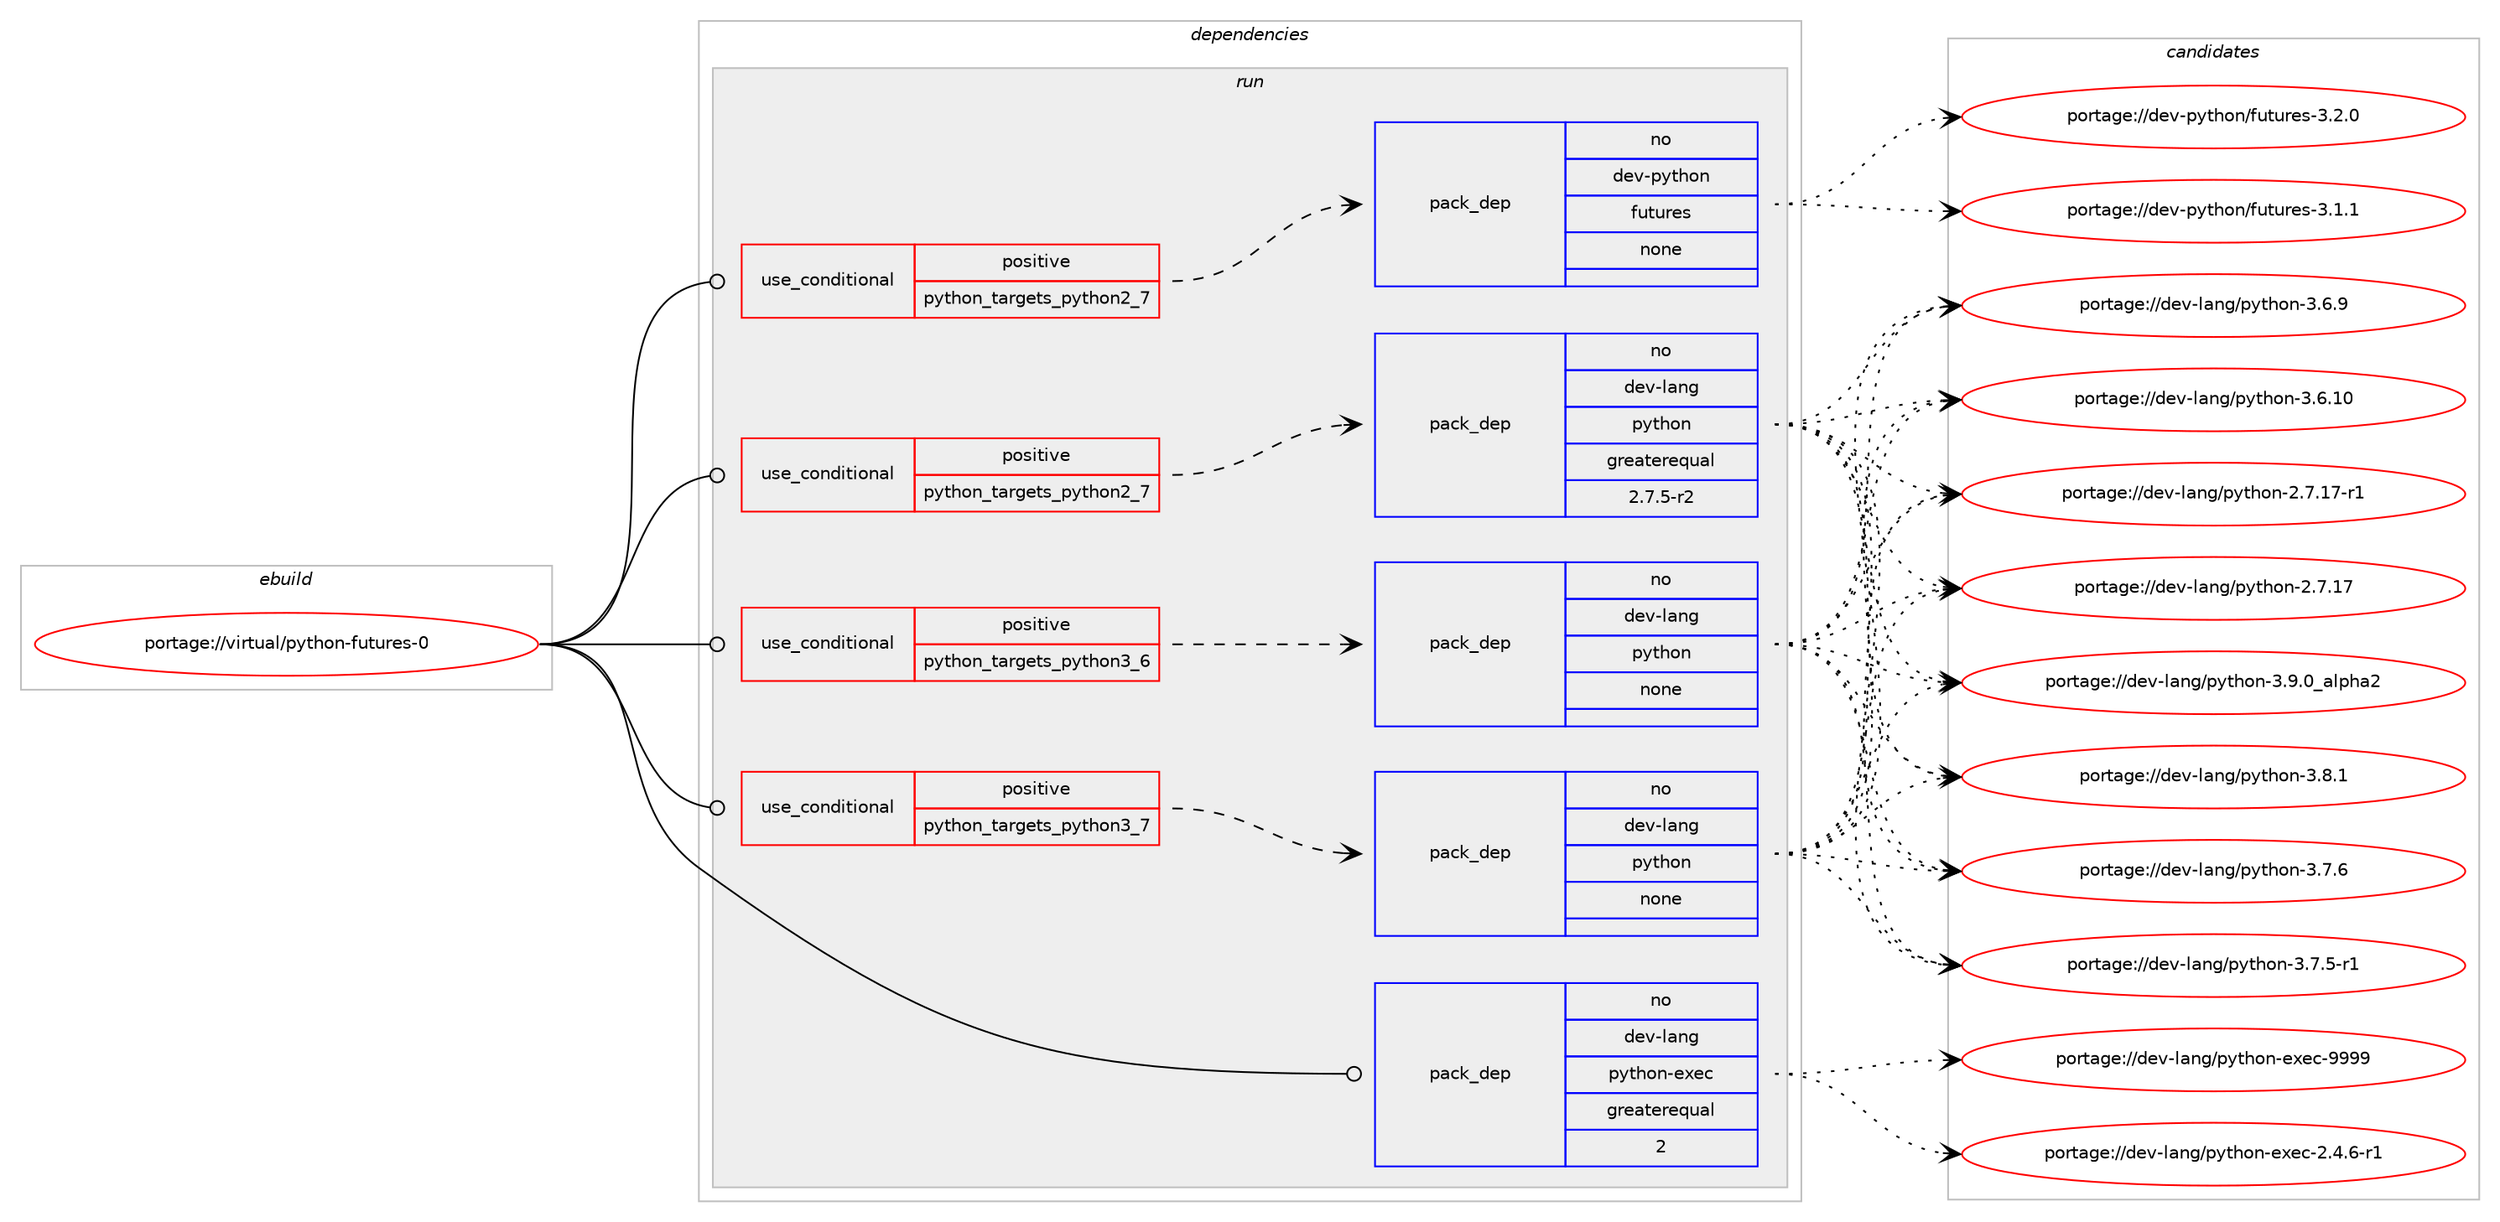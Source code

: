 digraph prolog {

# *************
# Graph options
# *************

newrank=true;
concentrate=true;
compound=true;
graph [rankdir=LR,fontname=Helvetica,fontsize=10,ranksep=1.5];#, ranksep=2.5, nodesep=0.2];
edge  [arrowhead=vee];
node  [fontname=Helvetica,fontsize=10];

# **********
# The ebuild
# **********

subgraph cluster_leftcol {
color=gray;
rank=same;
label=<<i>ebuild</i>>;
id [label="portage://virtual/python-futures-0", color=red, width=4, href="../virtual/python-futures-0.svg"];
}

# ****************
# The dependencies
# ****************

subgraph cluster_midcol {
color=gray;
label=<<i>dependencies</i>>;
subgraph cluster_compile {
fillcolor="#eeeeee";
style=filled;
label=<<i>compile</i>>;
}
subgraph cluster_compileandrun {
fillcolor="#eeeeee";
style=filled;
label=<<i>compile and run</i>>;
}
subgraph cluster_run {
fillcolor="#eeeeee";
style=filled;
label=<<i>run</i>>;
subgraph cond4484 {
dependency26268 [label=<<TABLE BORDER="0" CELLBORDER="1" CELLSPACING="0" CELLPADDING="4"><TR><TD ROWSPAN="3" CELLPADDING="10">use_conditional</TD></TR><TR><TD>positive</TD></TR><TR><TD>python_targets_python2_7</TD></TR></TABLE>>, shape=none, color=red];
subgraph pack21266 {
dependency26269 [label=<<TABLE BORDER="0" CELLBORDER="1" CELLSPACING="0" CELLPADDING="4" WIDTH="220"><TR><TD ROWSPAN="6" CELLPADDING="30">pack_dep</TD></TR><TR><TD WIDTH="110">no</TD></TR><TR><TD>dev-lang</TD></TR><TR><TD>python</TD></TR><TR><TD>greaterequal</TD></TR><TR><TD>2.7.5-r2</TD></TR></TABLE>>, shape=none, color=blue];
}
dependency26268:e -> dependency26269:w [weight=20,style="dashed",arrowhead="vee"];
}
id:e -> dependency26268:w [weight=20,style="solid",arrowhead="odot"];
subgraph cond4485 {
dependency26270 [label=<<TABLE BORDER="0" CELLBORDER="1" CELLSPACING="0" CELLPADDING="4"><TR><TD ROWSPAN="3" CELLPADDING="10">use_conditional</TD></TR><TR><TD>positive</TD></TR><TR><TD>python_targets_python2_7</TD></TR></TABLE>>, shape=none, color=red];
subgraph pack21267 {
dependency26271 [label=<<TABLE BORDER="0" CELLBORDER="1" CELLSPACING="0" CELLPADDING="4" WIDTH="220"><TR><TD ROWSPAN="6" CELLPADDING="30">pack_dep</TD></TR><TR><TD WIDTH="110">no</TD></TR><TR><TD>dev-python</TD></TR><TR><TD>futures</TD></TR><TR><TD>none</TD></TR><TR><TD></TD></TR></TABLE>>, shape=none, color=blue];
}
dependency26270:e -> dependency26271:w [weight=20,style="dashed",arrowhead="vee"];
}
id:e -> dependency26270:w [weight=20,style="solid",arrowhead="odot"];
subgraph cond4486 {
dependency26272 [label=<<TABLE BORDER="0" CELLBORDER="1" CELLSPACING="0" CELLPADDING="4"><TR><TD ROWSPAN="3" CELLPADDING="10">use_conditional</TD></TR><TR><TD>positive</TD></TR><TR><TD>python_targets_python3_6</TD></TR></TABLE>>, shape=none, color=red];
subgraph pack21268 {
dependency26273 [label=<<TABLE BORDER="0" CELLBORDER="1" CELLSPACING="0" CELLPADDING="4" WIDTH="220"><TR><TD ROWSPAN="6" CELLPADDING="30">pack_dep</TD></TR><TR><TD WIDTH="110">no</TD></TR><TR><TD>dev-lang</TD></TR><TR><TD>python</TD></TR><TR><TD>none</TD></TR><TR><TD></TD></TR></TABLE>>, shape=none, color=blue];
}
dependency26272:e -> dependency26273:w [weight=20,style="dashed",arrowhead="vee"];
}
id:e -> dependency26272:w [weight=20,style="solid",arrowhead="odot"];
subgraph cond4487 {
dependency26274 [label=<<TABLE BORDER="0" CELLBORDER="1" CELLSPACING="0" CELLPADDING="4"><TR><TD ROWSPAN="3" CELLPADDING="10">use_conditional</TD></TR><TR><TD>positive</TD></TR><TR><TD>python_targets_python3_7</TD></TR></TABLE>>, shape=none, color=red];
subgraph pack21269 {
dependency26275 [label=<<TABLE BORDER="0" CELLBORDER="1" CELLSPACING="0" CELLPADDING="4" WIDTH="220"><TR><TD ROWSPAN="6" CELLPADDING="30">pack_dep</TD></TR><TR><TD WIDTH="110">no</TD></TR><TR><TD>dev-lang</TD></TR><TR><TD>python</TD></TR><TR><TD>none</TD></TR><TR><TD></TD></TR></TABLE>>, shape=none, color=blue];
}
dependency26274:e -> dependency26275:w [weight=20,style="dashed",arrowhead="vee"];
}
id:e -> dependency26274:w [weight=20,style="solid",arrowhead="odot"];
subgraph pack21270 {
dependency26276 [label=<<TABLE BORDER="0" CELLBORDER="1" CELLSPACING="0" CELLPADDING="4" WIDTH="220"><TR><TD ROWSPAN="6" CELLPADDING="30">pack_dep</TD></TR><TR><TD WIDTH="110">no</TD></TR><TR><TD>dev-lang</TD></TR><TR><TD>python-exec</TD></TR><TR><TD>greaterequal</TD></TR><TR><TD>2</TD></TR></TABLE>>, shape=none, color=blue];
}
id:e -> dependency26276:w [weight=20,style="solid",arrowhead="odot"];
}
}

# **************
# The candidates
# **************

subgraph cluster_choices {
rank=same;
color=gray;
label=<<i>candidates</i>>;

subgraph choice21266 {
color=black;
nodesep=1;
choice10010111845108971101034711212111610411111045514657464895971081121049750 [label="portage://dev-lang/python-3.9.0_alpha2", color=red, width=4,href="../dev-lang/python-3.9.0_alpha2.svg"];
choice100101118451089711010347112121116104111110455146564649 [label="portage://dev-lang/python-3.8.1", color=red, width=4,href="../dev-lang/python-3.8.1.svg"];
choice100101118451089711010347112121116104111110455146554654 [label="portage://dev-lang/python-3.7.6", color=red, width=4,href="../dev-lang/python-3.7.6.svg"];
choice1001011184510897110103471121211161041111104551465546534511449 [label="portage://dev-lang/python-3.7.5-r1", color=red, width=4,href="../dev-lang/python-3.7.5-r1.svg"];
choice100101118451089711010347112121116104111110455146544657 [label="portage://dev-lang/python-3.6.9", color=red, width=4,href="../dev-lang/python-3.6.9.svg"];
choice10010111845108971101034711212111610411111045514654464948 [label="portage://dev-lang/python-3.6.10", color=red, width=4,href="../dev-lang/python-3.6.10.svg"];
choice100101118451089711010347112121116104111110455046554649554511449 [label="portage://dev-lang/python-2.7.17-r1", color=red, width=4,href="../dev-lang/python-2.7.17-r1.svg"];
choice10010111845108971101034711212111610411111045504655464955 [label="portage://dev-lang/python-2.7.17", color=red, width=4,href="../dev-lang/python-2.7.17.svg"];
dependency26269:e -> choice10010111845108971101034711212111610411111045514657464895971081121049750:w [style=dotted,weight="100"];
dependency26269:e -> choice100101118451089711010347112121116104111110455146564649:w [style=dotted,weight="100"];
dependency26269:e -> choice100101118451089711010347112121116104111110455146554654:w [style=dotted,weight="100"];
dependency26269:e -> choice1001011184510897110103471121211161041111104551465546534511449:w [style=dotted,weight="100"];
dependency26269:e -> choice100101118451089711010347112121116104111110455146544657:w [style=dotted,weight="100"];
dependency26269:e -> choice10010111845108971101034711212111610411111045514654464948:w [style=dotted,weight="100"];
dependency26269:e -> choice100101118451089711010347112121116104111110455046554649554511449:w [style=dotted,weight="100"];
dependency26269:e -> choice10010111845108971101034711212111610411111045504655464955:w [style=dotted,weight="100"];
}
subgraph choice21267 {
color=black;
nodesep=1;
choice1001011184511212111610411111047102117116117114101115455146504648 [label="portage://dev-python/futures-3.2.0", color=red, width=4,href="../dev-python/futures-3.2.0.svg"];
choice1001011184511212111610411111047102117116117114101115455146494649 [label="portage://dev-python/futures-3.1.1", color=red, width=4,href="../dev-python/futures-3.1.1.svg"];
dependency26271:e -> choice1001011184511212111610411111047102117116117114101115455146504648:w [style=dotted,weight="100"];
dependency26271:e -> choice1001011184511212111610411111047102117116117114101115455146494649:w [style=dotted,weight="100"];
}
subgraph choice21268 {
color=black;
nodesep=1;
choice10010111845108971101034711212111610411111045514657464895971081121049750 [label="portage://dev-lang/python-3.9.0_alpha2", color=red, width=4,href="../dev-lang/python-3.9.0_alpha2.svg"];
choice100101118451089711010347112121116104111110455146564649 [label="portage://dev-lang/python-3.8.1", color=red, width=4,href="../dev-lang/python-3.8.1.svg"];
choice100101118451089711010347112121116104111110455146554654 [label="portage://dev-lang/python-3.7.6", color=red, width=4,href="../dev-lang/python-3.7.6.svg"];
choice1001011184510897110103471121211161041111104551465546534511449 [label="portage://dev-lang/python-3.7.5-r1", color=red, width=4,href="../dev-lang/python-3.7.5-r1.svg"];
choice100101118451089711010347112121116104111110455146544657 [label="portage://dev-lang/python-3.6.9", color=red, width=4,href="../dev-lang/python-3.6.9.svg"];
choice10010111845108971101034711212111610411111045514654464948 [label="portage://dev-lang/python-3.6.10", color=red, width=4,href="../dev-lang/python-3.6.10.svg"];
choice100101118451089711010347112121116104111110455046554649554511449 [label="portage://dev-lang/python-2.7.17-r1", color=red, width=4,href="../dev-lang/python-2.7.17-r1.svg"];
choice10010111845108971101034711212111610411111045504655464955 [label="portage://dev-lang/python-2.7.17", color=red, width=4,href="../dev-lang/python-2.7.17.svg"];
dependency26273:e -> choice10010111845108971101034711212111610411111045514657464895971081121049750:w [style=dotted,weight="100"];
dependency26273:e -> choice100101118451089711010347112121116104111110455146564649:w [style=dotted,weight="100"];
dependency26273:e -> choice100101118451089711010347112121116104111110455146554654:w [style=dotted,weight="100"];
dependency26273:e -> choice1001011184510897110103471121211161041111104551465546534511449:w [style=dotted,weight="100"];
dependency26273:e -> choice100101118451089711010347112121116104111110455146544657:w [style=dotted,weight="100"];
dependency26273:e -> choice10010111845108971101034711212111610411111045514654464948:w [style=dotted,weight="100"];
dependency26273:e -> choice100101118451089711010347112121116104111110455046554649554511449:w [style=dotted,weight="100"];
dependency26273:e -> choice10010111845108971101034711212111610411111045504655464955:w [style=dotted,weight="100"];
}
subgraph choice21269 {
color=black;
nodesep=1;
choice10010111845108971101034711212111610411111045514657464895971081121049750 [label="portage://dev-lang/python-3.9.0_alpha2", color=red, width=4,href="../dev-lang/python-3.9.0_alpha2.svg"];
choice100101118451089711010347112121116104111110455146564649 [label="portage://dev-lang/python-3.8.1", color=red, width=4,href="../dev-lang/python-3.8.1.svg"];
choice100101118451089711010347112121116104111110455146554654 [label="portage://dev-lang/python-3.7.6", color=red, width=4,href="../dev-lang/python-3.7.6.svg"];
choice1001011184510897110103471121211161041111104551465546534511449 [label="portage://dev-lang/python-3.7.5-r1", color=red, width=4,href="../dev-lang/python-3.7.5-r1.svg"];
choice100101118451089711010347112121116104111110455146544657 [label="portage://dev-lang/python-3.6.9", color=red, width=4,href="../dev-lang/python-3.6.9.svg"];
choice10010111845108971101034711212111610411111045514654464948 [label="portage://dev-lang/python-3.6.10", color=red, width=4,href="../dev-lang/python-3.6.10.svg"];
choice100101118451089711010347112121116104111110455046554649554511449 [label="portage://dev-lang/python-2.7.17-r1", color=red, width=4,href="../dev-lang/python-2.7.17-r1.svg"];
choice10010111845108971101034711212111610411111045504655464955 [label="portage://dev-lang/python-2.7.17", color=red, width=4,href="../dev-lang/python-2.7.17.svg"];
dependency26275:e -> choice10010111845108971101034711212111610411111045514657464895971081121049750:w [style=dotted,weight="100"];
dependency26275:e -> choice100101118451089711010347112121116104111110455146564649:w [style=dotted,weight="100"];
dependency26275:e -> choice100101118451089711010347112121116104111110455146554654:w [style=dotted,weight="100"];
dependency26275:e -> choice1001011184510897110103471121211161041111104551465546534511449:w [style=dotted,weight="100"];
dependency26275:e -> choice100101118451089711010347112121116104111110455146544657:w [style=dotted,weight="100"];
dependency26275:e -> choice10010111845108971101034711212111610411111045514654464948:w [style=dotted,weight="100"];
dependency26275:e -> choice100101118451089711010347112121116104111110455046554649554511449:w [style=dotted,weight="100"];
dependency26275:e -> choice10010111845108971101034711212111610411111045504655464955:w [style=dotted,weight="100"];
}
subgraph choice21270 {
color=black;
nodesep=1;
choice10010111845108971101034711212111610411111045101120101994557575757 [label="portage://dev-lang/python-exec-9999", color=red, width=4,href="../dev-lang/python-exec-9999.svg"];
choice10010111845108971101034711212111610411111045101120101994550465246544511449 [label="portage://dev-lang/python-exec-2.4.6-r1", color=red, width=4,href="../dev-lang/python-exec-2.4.6-r1.svg"];
dependency26276:e -> choice10010111845108971101034711212111610411111045101120101994557575757:w [style=dotted,weight="100"];
dependency26276:e -> choice10010111845108971101034711212111610411111045101120101994550465246544511449:w [style=dotted,weight="100"];
}
}

}
